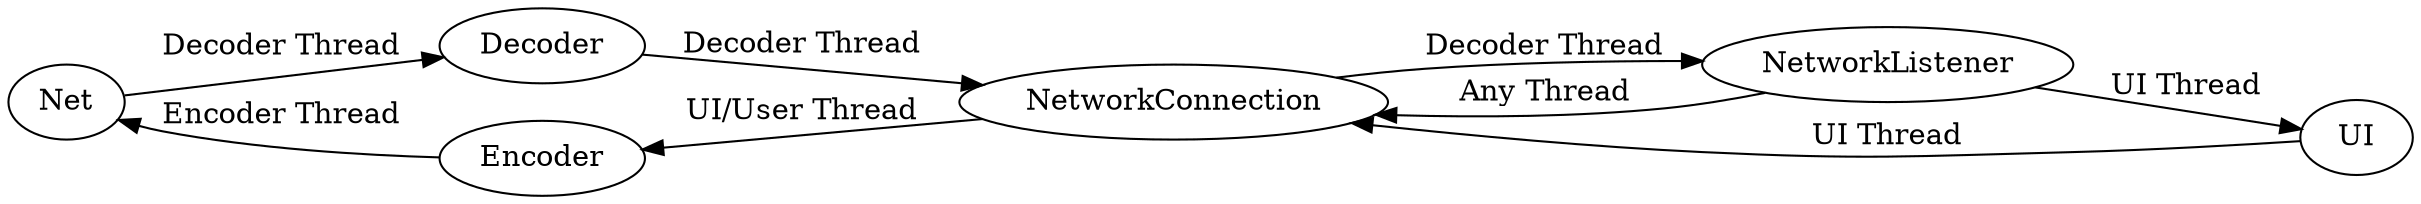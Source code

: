// dot .\communication.dot -o "communication.svg" -Tsvg

digraph communication {

    rankdir = LR

    /* Entities */
    Net
    Decoder
    Encoder
    NetworkConnection
    NetworkListener
    UI

    /* Relationships */
    Encoder -> Net [label = "Encoder Thread"]
    Net -> Decoder [label = "Decoder Thread"]
    Decoder -> NetworkConnection [label = "Decoder Thread"]
    NetworkConnection -> Encoder [label = "UI/User Thread"]
    NetworkConnection -> NetworkListener [label = "Decoder Thread"]
    NetworkListener -> NetworkConnection [label = "Any Thread"]
    NetworkListener -> UI [label = "UI Thread"]
    UI -> NetworkConnection [label = "UI Thread"]


    /* Ranks */
    { rank = same; Decoder; Encoder; };
    { rank = min; Net; };
}